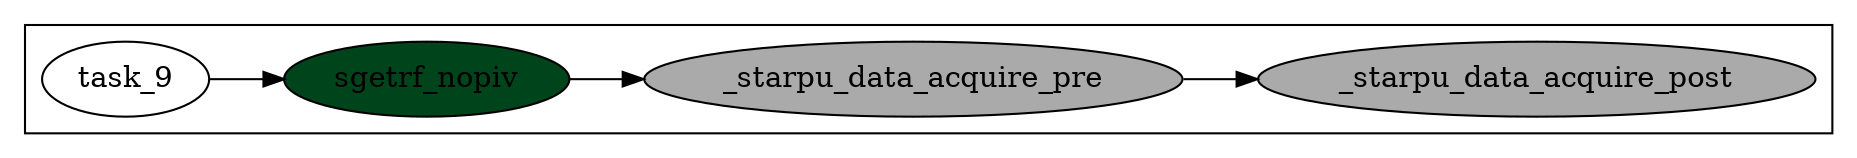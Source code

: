 digraph G {
	color=white
	rankdir=LR;
subgraph cluster_0 {
	color=black;
	 "task_9"->"task_10"
	 "task_10" [ style=filled, label="sgetrf_nopiv", fillcolor="/greens9/9"]
	 "task_12"->"task_11"
	 "task_10"->"task_12"
	 "task_12" [ style=filled, label="_starpu_data_acquire_pre", fillcolor="#aaaaaa"]
	 "task_11" [ style=filled, label="_starpu_data_acquire_post", fillcolor="#aaaaaa"]
}
}
